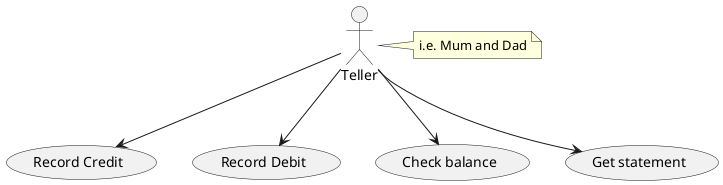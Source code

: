 @startuml

actor Teller
note right of Teller : i.e. Mum and Dad

Teller --> (Record Credit)
Teller --> (Record Debit)
Teller --> (Check balance)
Teller --> (Get statement)

@enduml